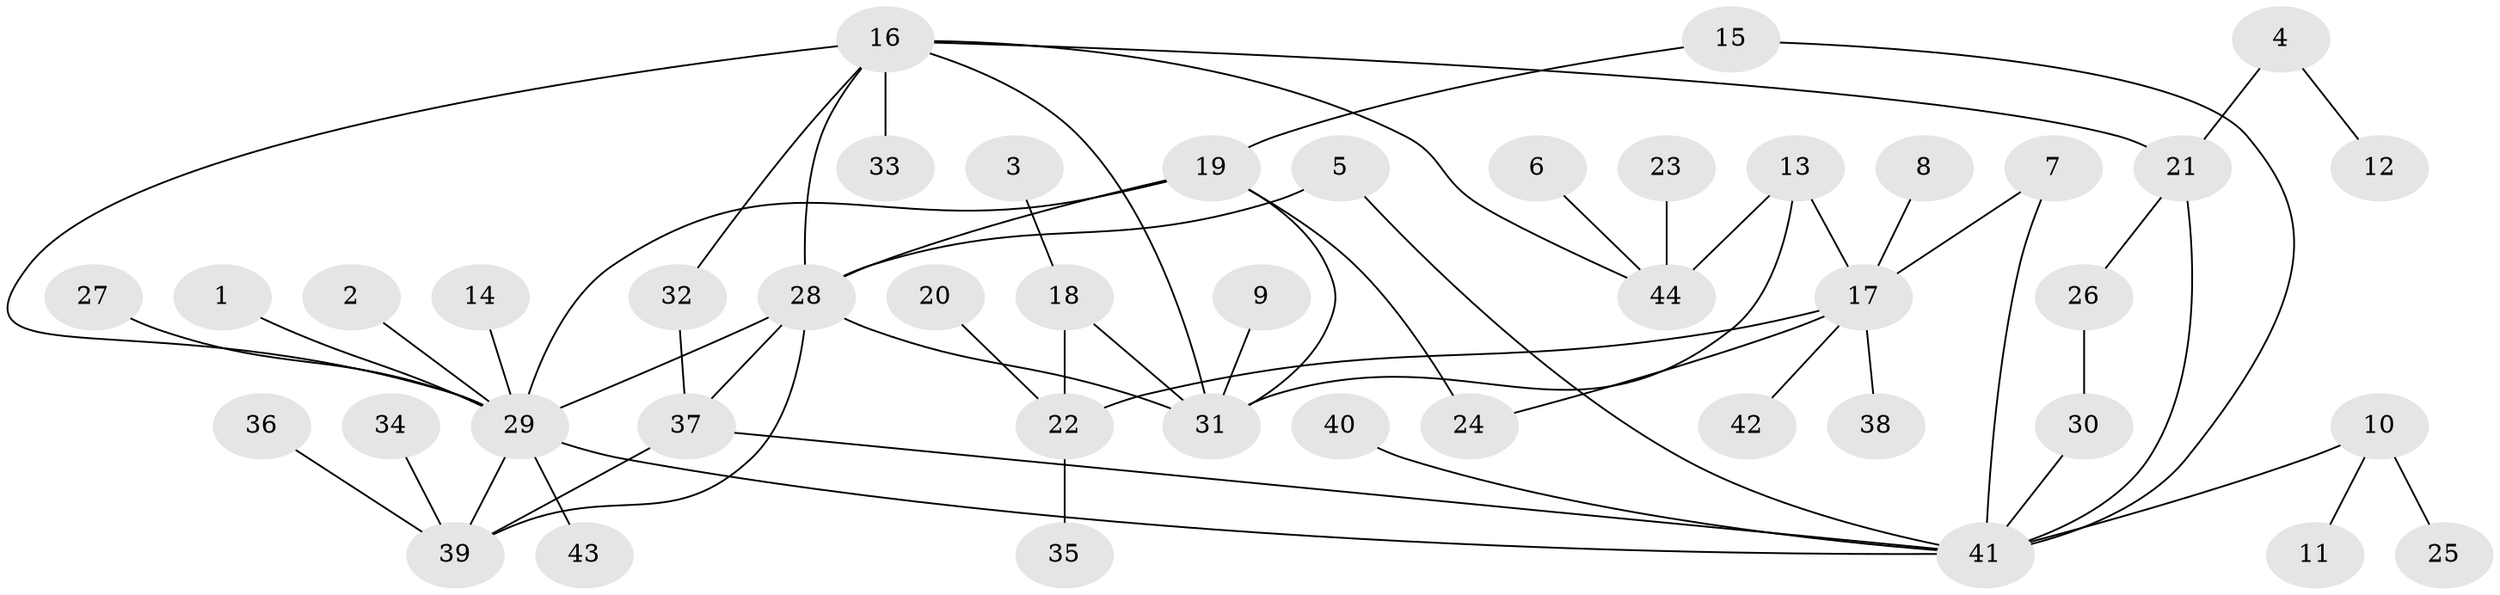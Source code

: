 // original degree distribution, {14: 0.009174311926605505, 11: 0.009174311926605505, 10: 0.01834862385321101, 1: 0.6055045871559633, 7: 0.01834862385321101, 4: 0.045871559633027525, 8: 0.009174311926605505, 3: 0.06422018348623854, 2: 0.14678899082568808, 5: 0.027522935779816515, 6: 0.03669724770642202, 9: 0.009174311926605505}
// Generated by graph-tools (version 1.1) at 2025/36/03/04/25 23:36:44]
// undirected, 44 vertices, 59 edges
graph export_dot {
  node [color=gray90,style=filled];
  1;
  2;
  3;
  4;
  5;
  6;
  7;
  8;
  9;
  10;
  11;
  12;
  13;
  14;
  15;
  16;
  17;
  18;
  19;
  20;
  21;
  22;
  23;
  24;
  25;
  26;
  27;
  28;
  29;
  30;
  31;
  32;
  33;
  34;
  35;
  36;
  37;
  38;
  39;
  40;
  41;
  42;
  43;
  44;
  1 -- 29 [weight=1.0];
  2 -- 29 [weight=1.0];
  3 -- 18 [weight=1.0];
  4 -- 12 [weight=1.0];
  4 -- 21 [weight=1.0];
  5 -- 28 [weight=1.0];
  5 -- 41 [weight=1.0];
  6 -- 44 [weight=1.0];
  7 -- 17 [weight=1.0];
  7 -- 41 [weight=1.0];
  8 -- 17 [weight=1.0];
  9 -- 31 [weight=1.0];
  10 -- 11 [weight=1.0];
  10 -- 25 [weight=1.0];
  10 -- 41 [weight=1.0];
  13 -- 17 [weight=1.0];
  13 -- 31 [weight=1.0];
  13 -- 44 [weight=1.0];
  14 -- 29 [weight=1.0];
  15 -- 19 [weight=1.0];
  15 -- 41 [weight=1.0];
  16 -- 21 [weight=1.0];
  16 -- 28 [weight=1.0];
  16 -- 29 [weight=1.0];
  16 -- 31 [weight=1.0];
  16 -- 32 [weight=1.0];
  16 -- 33 [weight=1.0];
  16 -- 44 [weight=1.0];
  17 -- 22 [weight=1.0];
  17 -- 24 [weight=1.0];
  17 -- 38 [weight=1.0];
  17 -- 42 [weight=1.0];
  18 -- 22 [weight=1.0];
  18 -- 31 [weight=1.0];
  19 -- 24 [weight=1.0];
  19 -- 28 [weight=1.0];
  19 -- 29 [weight=1.0];
  19 -- 31 [weight=2.0];
  20 -- 22 [weight=1.0];
  21 -- 26 [weight=1.0];
  21 -- 41 [weight=1.0];
  22 -- 35 [weight=1.0];
  23 -- 44 [weight=1.0];
  26 -- 30 [weight=1.0];
  27 -- 29 [weight=1.0];
  28 -- 29 [weight=1.0];
  28 -- 31 [weight=1.0];
  28 -- 37 [weight=1.0];
  28 -- 39 [weight=1.0];
  29 -- 39 [weight=1.0];
  29 -- 41 [weight=1.0];
  29 -- 43 [weight=1.0];
  30 -- 41 [weight=1.0];
  32 -- 37 [weight=1.0];
  34 -- 39 [weight=1.0];
  36 -- 39 [weight=1.0];
  37 -- 39 [weight=1.0];
  37 -- 41 [weight=1.0];
  40 -- 41 [weight=1.0];
}
